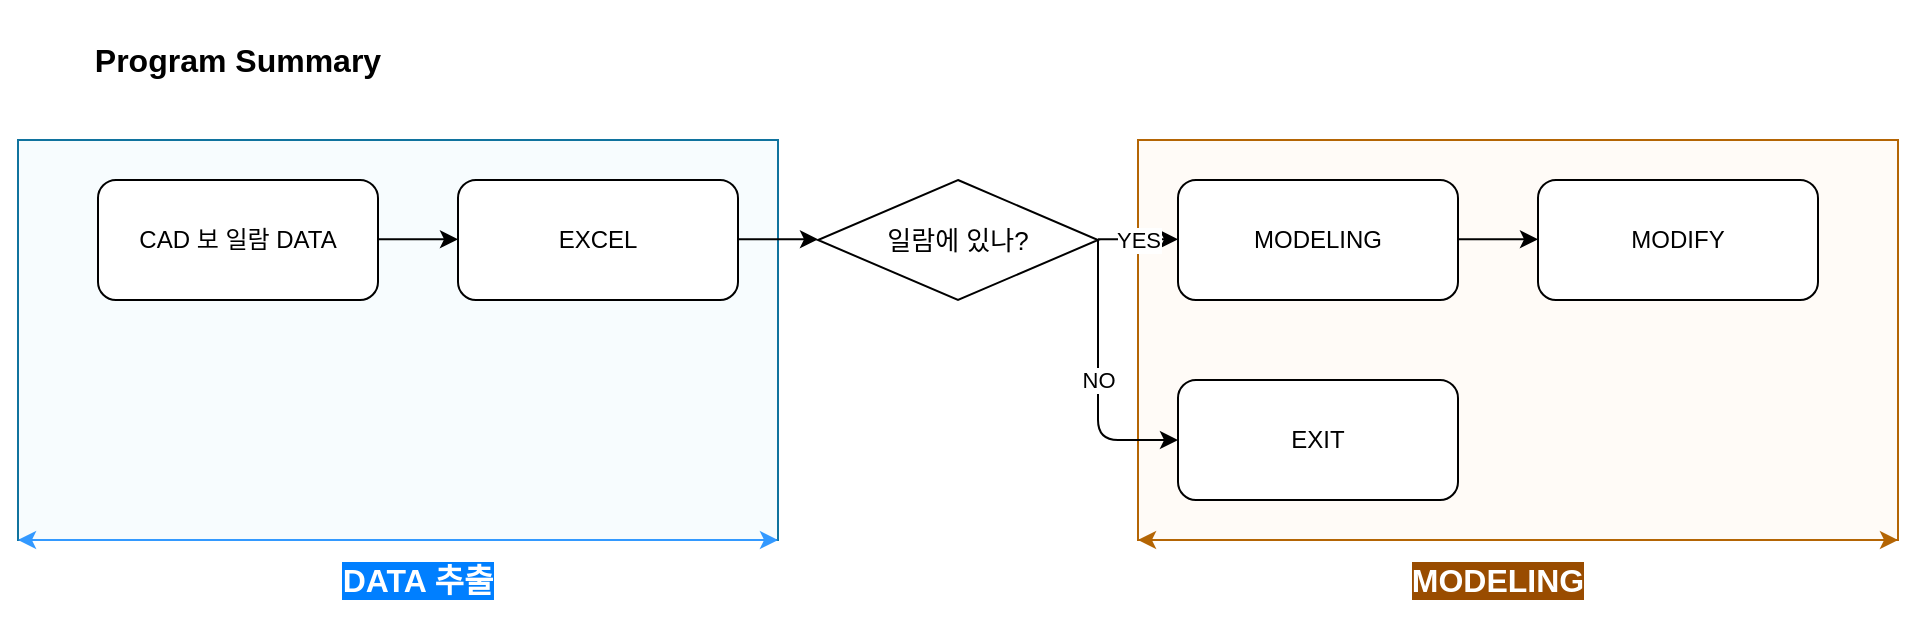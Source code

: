 <mxfile version="14.4.8" type="device"><diagram name="Page-1" id="12e1b939-464a-85fe-373e-61e167be1490"><mxGraphModel dx="1566" dy="946" grid="1" gridSize="10" guides="1" tooltips="1" connect="1" arrows="1" fold="1" page="1" pageScale="1.5" pageWidth="1169" pageHeight="826" background="#ffffff" math="0" shadow="0"><root><mxCell id="0"/><mxCell id="1" parent="0"/><mxCell id="N7Xb2TyUX8LNnztpfkSV-22" value="" style="rounded=0;whiteSpace=wrap;html=1;fillColor=#b1ddf0;strokeColor=#10739e;shadow=0;strokeOpacity=100;fillOpacity=10;" parent="1" vertex="1"><mxGeometry x="390" y="590" width="380" height="200" as="geometry"/></mxCell><mxCell id="N7Xb2TyUX8LNnztpfkSV-1" value="CAD 보 일람 DATA" style="rounded=1;whiteSpace=wrap;html=1;" parent="1" vertex="1"><mxGeometry x="430" y="610" width="140" height="60" as="geometry"/></mxCell><mxCell id="N7Xb2TyUX8LNnztpfkSV-3" value="Program Summary" style="rounded=0;whiteSpace=wrap;html=1;fillColor=none;strokeColor=none;fontSize=16;fontStyle=1" parent="1" vertex="1"><mxGeometry x="410" y="520" width="180" height="60" as="geometry"/></mxCell><mxCell id="N7Xb2TyUX8LNnztpfkSV-18" value="EXCEL" style="rounded=1;whiteSpace=wrap;html=1;" parent="1" vertex="1"><mxGeometry x="610" y="610" width="140" height="60" as="geometry"/></mxCell><mxCell id="N7Xb2TyUX8LNnztpfkSV-23" value="" style="rounded=0;whiteSpace=wrap;html=1;strokeColor=#b46504;shadow=0;strokeOpacity=100;fillOpacity=10;fillColor=#fad7ac;" parent="1" vertex="1"><mxGeometry x="950" y="590" width="380" height="200" as="geometry"/></mxCell><mxCell id="N7Xb2TyUX8LNnztpfkSV-24" value="MODELING" style="rounded=1;whiteSpace=wrap;html=1;" parent="1" vertex="1"><mxGeometry x="970" y="610" width="140" height="60" as="geometry"/></mxCell><mxCell id="N7Xb2TyUX8LNnztpfkSV-25" value="" style="endArrow=classic;html=1;exitX=1;exitY=0.5;exitDx=0;exitDy=0;entryX=0;entryY=0.5;entryDx=0;entryDy=0;" parent="1" edge="1"><mxGeometry width="50" height="50" relative="1" as="geometry"><mxPoint x="750" y="639.66" as="sourcePoint"/><mxPoint x="790" y="639.66" as="targetPoint"/></mxGeometry></mxCell><mxCell id="N7Xb2TyUX8LNnztpfkSV-27" value="EXIT" style="rounded=1;whiteSpace=wrap;html=1;" parent="1" vertex="1"><mxGeometry x="970" y="710" width="140" height="60" as="geometry"/></mxCell><mxCell id="N7Xb2TyUX8LNnztpfkSV-29" value="MODIFY" style="rounded=1;whiteSpace=wrap;html=1;" parent="1" vertex="1"><mxGeometry x="1150" y="610" width="140" height="60" as="geometry"/></mxCell><mxCell id="N7Xb2TyUX8LNnztpfkSV-30" value="" style="endArrow=classic;html=1;exitX=1;exitY=0.5;exitDx=0;exitDy=0;entryX=0;entryY=0.5;entryDx=0;entryDy=0;" parent="1" edge="1"><mxGeometry width="50" height="50" relative="1" as="geometry"><mxPoint x="1110" y="639.66" as="sourcePoint"/><mxPoint x="1150" y="639.66" as="targetPoint"/></mxGeometry></mxCell><mxCell id="N7Xb2TyUX8LNnztpfkSV-31" value="NO" style="endArrow=classic;html=1;exitX=1;exitY=0.5;exitDx=0;exitDy=0;entryX=0;entryY=0.5;entryDx=0;entryDy=0;" parent="1" edge="1"><mxGeometry width="50" height="50" relative="1" as="geometry"><mxPoint x="930" y="640" as="sourcePoint"/><mxPoint x="970" y="740" as="targetPoint"/><Array as="points"><mxPoint x="930" y="740"/></Array></mxGeometry></mxCell><mxCell id="N7Xb2TyUX8LNnztpfkSV-34" value="" style="endArrow=classic;html=1;exitX=1;exitY=0.5;exitDx=0;exitDy=0;entryX=0;entryY=0.5;entryDx=0;entryDy=0;" parent="1" edge="1"><mxGeometry width="50" height="50" relative="1" as="geometry"><mxPoint x="570" y="639.66" as="sourcePoint"/><mxPoint x="610" y="639.66" as="targetPoint"/></mxGeometry></mxCell><mxCell id="N7Xb2TyUX8LNnztpfkSV-36" value="" style="endArrow=classic;startArrow=classic;html=1;strokeColor=#3399FF;" parent="1" edge="1"><mxGeometry width="50" height="50" relative="1" as="geometry"><mxPoint x="390" y="790" as="sourcePoint"/><mxPoint x="770" y="790" as="targetPoint"/></mxGeometry></mxCell><mxCell id="N7Xb2TyUX8LNnztpfkSV-37" value="" style="endArrow=classic;startArrow=classic;html=1;strokeColor=#b46504;fillColor=#fad7ac;" parent="1" edge="1"><mxGeometry width="50" height="50" relative="1" as="geometry"><mxPoint x="950" y="790" as="sourcePoint"/><mxPoint x="1330" y="790" as="targetPoint"/></mxGeometry></mxCell><mxCell id="N7Xb2TyUX8LNnztpfkSV-39" value="DATA 추출" style="rounded=0;whiteSpace=wrap;html=1;fillColor=none;strokeColor=none;fontSize=16;fontStyle=1;labelBackgroundColor=#007FFF;fontColor=#FFFFFF;" parent="1" vertex="1"><mxGeometry x="530" y="780" width="120" height="60" as="geometry"/></mxCell><mxCell id="N7Xb2TyUX8LNnztpfkSV-40" value="MODELING" style="rounded=0;whiteSpace=wrap;html=1;fillColor=none;strokeColor=none;fontSize=16;fontStyle=1;labelBackgroundColor=#994C00;fontColor=#FFFFFF;" parent="1" vertex="1"><mxGeometry x="1070" y="780" width="120" height="60" as="geometry"/></mxCell><mxCell id="N7Xb2TyUX8LNnztpfkSV-41" value="일람에 있나?" style="rhombus;whiteSpace=wrap;html=1;shadow=0;labelBackgroundColor=none;fontSize=13;" parent="1" vertex="1"><mxGeometry x="790" y="610" width="140" height="60" as="geometry"/></mxCell><mxCell id="N7Xb2TyUX8LNnztpfkSV-42" value="YES" style="endArrow=classic;html=1;exitX=1;exitY=0.5;exitDx=0;exitDy=0;entryX=0;entryY=0.5;entryDx=0;entryDy=0;" parent="1" edge="1"><mxGeometry width="50" height="50" relative="1" as="geometry"><mxPoint x="930" y="639.66" as="sourcePoint"/><mxPoint x="970" y="639.66" as="targetPoint"/></mxGeometry></mxCell></root></mxGraphModel></diagram></mxfile>
